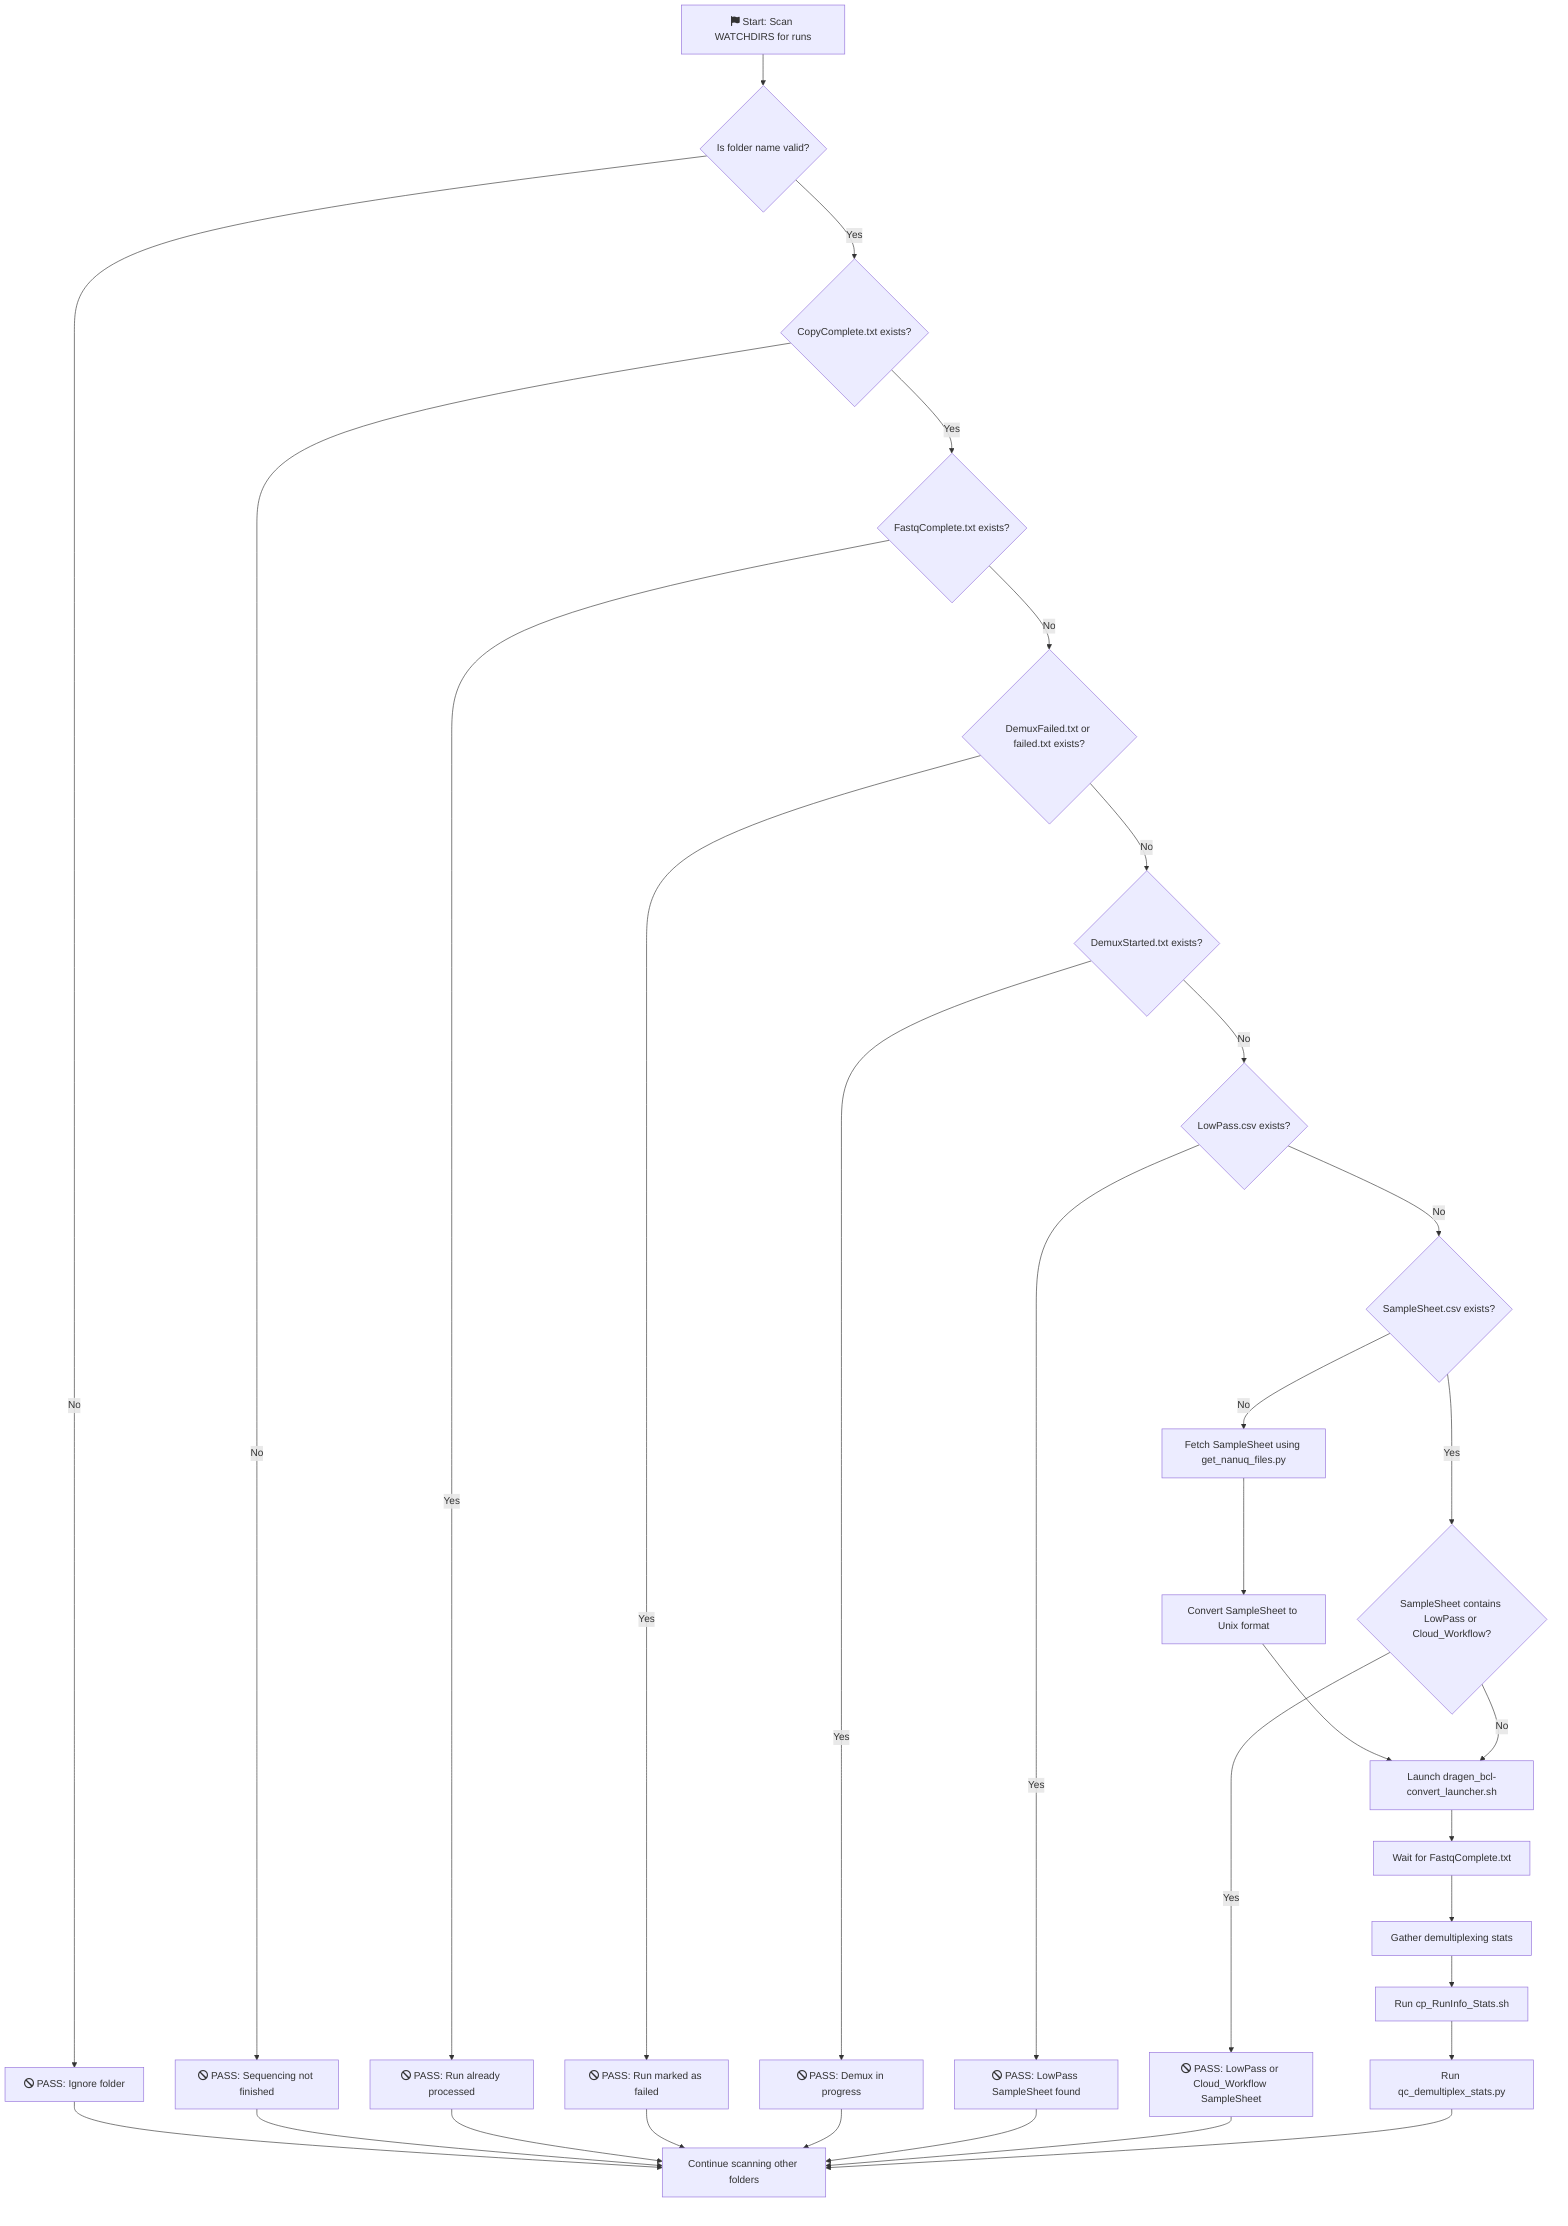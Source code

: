 ---
config:
  theme: mc
  look: classic
  layout: dagre
---
flowchart TB
    A[fa:fa-flag Start: Scan WATCHDIRS for runs] --> B{Is folder name valid?}
    B -->|No| C[fa:fa-ban PASS: Ignore folder]
    B -->|Yes| D{CopyComplete.txt exists?}
    D -->|No| E[fa:fa-ban PASS: Sequencing not finished]
    D -->|Yes| F{FastqComplete.txt exists?}
    F -->|Yes| G[fa:fa-ban PASS: Run already processed]
    F -->|No| H{DemuxFailed.txt or failed.txt exists?}
    H -->|Yes| I[fa:fa-ban PASS: Run marked as failed]
    H -->|No| J{DemuxStarted.txt exists?}
    J -->|Yes| K[fa:fa-ban PASS: Demux in progress]
    J -->|No| L{LowPass.csv exists?}
    L -->|Yes| M[fa:fa-ban PASS: LowPass SampleSheet found]
    L -->|No| N{SampleSheet.csv exists?}
    N -->|No| O[Fetch SampleSheet using get_nanuq_files.py]
    O --> P[Convert SampleSheet to Unix format]
    P --> Q[Launch dragen_bcl-convert_launcher.sh]
    N -->|Yes| R{SampleSheet contains LowPass or Cloud_Workflow?}
    R -->|Yes| S[fa:fa-ban PASS: LowPass or Cloud_Workflow SampleSheet]
    R -->|No| Q
    Q --> T[Wait for FastqComplete.txt]
    T --> U[Gather demultiplexing stats]
    U --> V[Run cp_RunInfo_Stats.sh]
    V --> W[Run qc_demultiplex_stats.py]
    C & E & G & I & K & M & S --> X[Continue scanning other folders]
    W --> X
